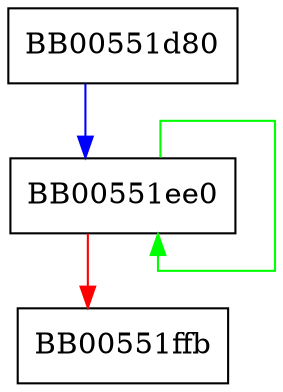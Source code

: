 digraph bn_gather5 {
  node [shape="box"];
  graph [splines=ortho];
  BB00551d80 -> BB00551ee0 [color="blue"];
  BB00551ee0 -> BB00551ee0 [color="green"];
  BB00551ee0 -> BB00551ffb [color="red"];
}